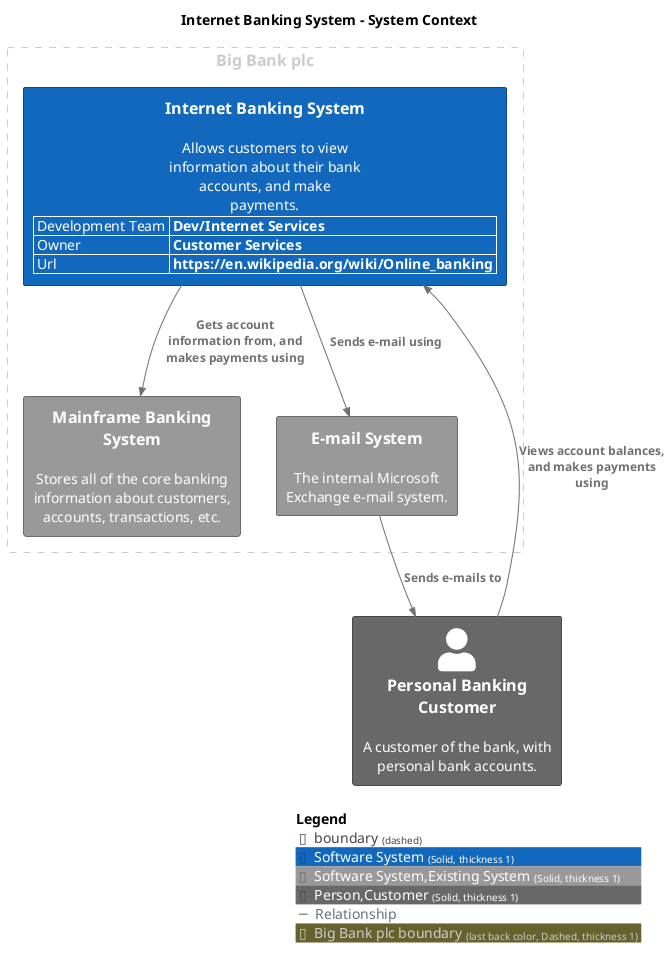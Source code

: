 @startuml
set separator none
title Internet Banking System - System Context

top to bottom direction

!include <C4/C4>
!include <C4/C4_Context>

AddElementTag("Software System", $bgColor="#1168bd", $borderColor="#0b4884", $fontColor="#ffffff", $sprite="", $shadowing="", $borderStyle="Solid", $borderThickness="1")
AddElementTag("Software System,Existing System", $bgColor="#999999", $borderColor="#6b6b6b", $fontColor="#ffffff", $sprite="", $shadowing="", $borderStyle="Solid", $borderThickness="1")
AddElementTag("Person,Customer", $bgColor="#686868", $borderColor="#484848", $fontColor="#ffffff", $sprite="", $shadowing="", $borderStyle="Solid", $borderThickness="1")

AddRelTag("Relationship", $textColor="#707070", $lineColor="#707070", $lineStyle = "")

AddBoundaryTag("Big Bank plc", $borderColor="#cccccc", $fontColor="#cccccc", $borderStyle="Dashed", $borderThickness="1")
Boundary(group_1, "Big Bank plc", $tags="Big Bank plc") {
  System(MainframeBankingSystem, "Mainframe Banking System", $descr="Stores all of the core banking information about customers, accounts, transactions, etc.", $tags="Software System,Existing System", $link="")
  System(EmailSystem, "E-mail System", $descr="The internal Microsoft Exchange e-mail system.", $tags="Software System,Existing System", $link="")
  WithoutPropertyHeader()
  AddProperty("Development Team","Dev/Internet Services")
  AddProperty("Owner","Customer Services")
  AddProperty("Url","https://en.wikipedia.org/wiki/Online_banking")
  System(InternetBankingSystem, "Internet Banking System", $descr="Allows customers to view information about their bank accounts, and make payments.", $tags="Software System", $link="")
}

Person(PersonalBankingCustomer, "Personal Banking Customer", $descr="A customer of the bank, with personal bank accounts.", $tags="Person,Customer", $link="")

Rel(PersonalBankingCustomer, InternetBankingSystem, "Views account balances, and makes payments using", $techn="", $tags="Relationship", $link="")
Rel(InternetBankingSystem, MainframeBankingSystem, "Gets account information from, and makes payments using", $techn="", $tags="Relationship", $link="")
Rel(InternetBankingSystem, EmailSystem, "Sends e-mail using", $techn="", $tags="Relationship", $link="")
Rel(EmailSystem, PersonalBankingCustomer, "Sends e-mails to", $techn="", $tags="Relationship", $link="")

SHOW_LEGEND(true)
@enduml
